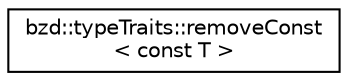 digraph "Graphical Class Hierarchy"
{
  edge [fontname="Helvetica",fontsize="10",labelfontname="Helvetica",labelfontsize="10"];
  node [fontname="Helvetica",fontsize="10",shape=record];
  rankdir="LR";
  Node0 [label="bzd::typeTraits::removeConst\l\< const T \>",height=0.2,width=0.4,color="black", fillcolor="white", style="filled",URL="$structbzd_1_1typeTraits_1_1removeConst_3_01const_01T_01_4.html"];
}
